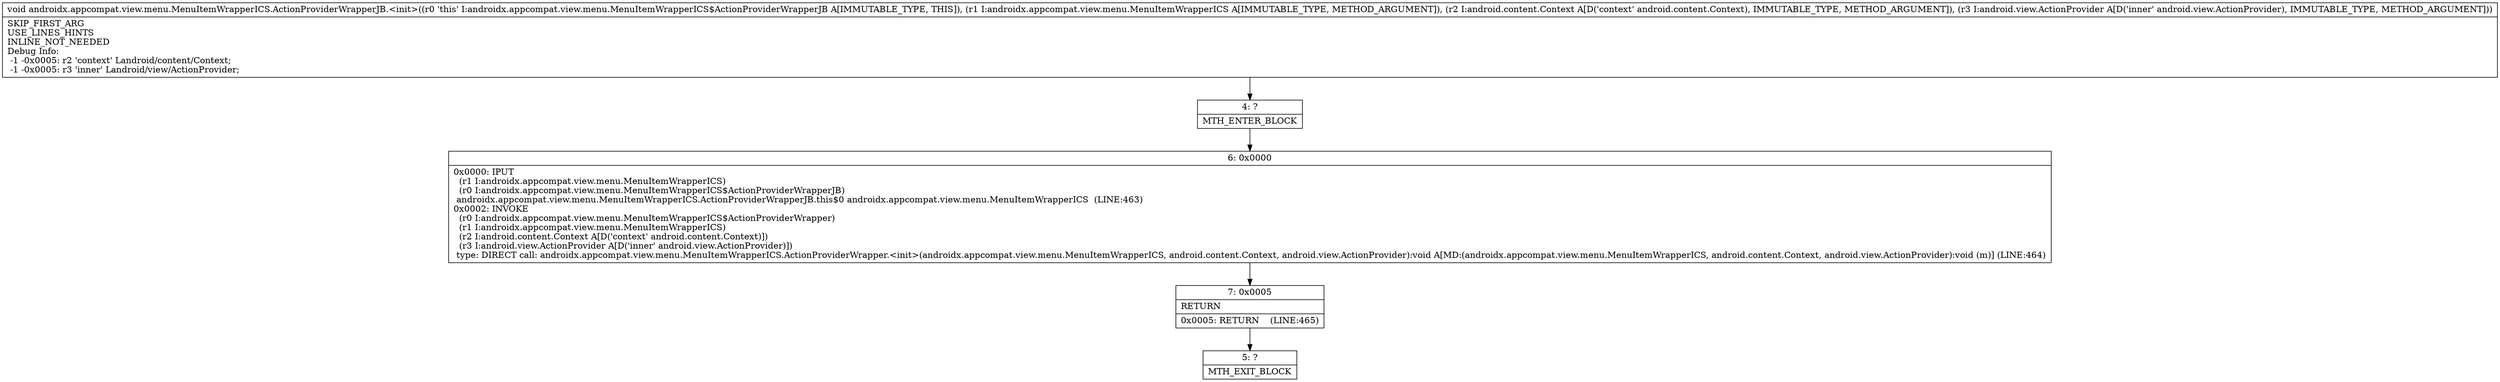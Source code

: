 digraph "CFG forandroidx.appcompat.view.menu.MenuItemWrapperICS.ActionProviderWrapperJB.\<init\>(Landroidx\/appcompat\/view\/menu\/MenuItemWrapperICS;Landroid\/content\/Context;Landroid\/view\/ActionProvider;)V" {
Node_4 [shape=record,label="{4\:\ ?|MTH_ENTER_BLOCK\l}"];
Node_6 [shape=record,label="{6\:\ 0x0000|0x0000: IPUT  \l  (r1 I:androidx.appcompat.view.menu.MenuItemWrapperICS)\l  (r0 I:androidx.appcompat.view.menu.MenuItemWrapperICS$ActionProviderWrapperJB)\l androidx.appcompat.view.menu.MenuItemWrapperICS.ActionProviderWrapperJB.this$0 androidx.appcompat.view.menu.MenuItemWrapperICS  (LINE:463)\l0x0002: INVOKE  \l  (r0 I:androidx.appcompat.view.menu.MenuItemWrapperICS$ActionProviderWrapper)\l  (r1 I:androidx.appcompat.view.menu.MenuItemWrapperICS)\l  (r2 I:android.content.Context A[D('context' android.content.Context)])\l  (r3 I:android.view.ActionProvider A[D('inner' android.view.ActionProvider)])\l type: DIRECT call: androidx.appcompat.view.menu.MenuItemWrapperICS.ActionProviderWrapper.\<init\>(androidx.appcompat.view.menu.MenuItemWrapperICS, android.content.Context, android.view.ActionProvider):void A[MD:(androidx.appcompat.view.menu.MenuItemWrapperICS, android.content.Context, android.view.ActionProvider):void (m)] (LINE:464)\l}"];
Node_7 [shape=record,label="{7\:\ 0x0005|RETURN\l|0x0005: RETURN    (LINE:465)\l}"];
Node_5 [shape=record,label="{5\:\ ?|MTH_EXIT_BLOCK\l}"];
MethodNode[shape=record,label="{void androidx.appcompat.view.menu.MenuItemWrapperICS.ActionProviderWrapperJB.\<init\>((r0 'this' I:androidx.appcompat.view.menu.MenuItemWrapperICS$ActionProviderWrapperJB A[IMMUTABLE_TYPE, THIS]), (r1 I:androidx.appcompat.view.menu.MenuItemWrapperICS A[IMMUTABLE_TYPE, METHOD_ARGUMENT]), (r2 I:android.content.Context A[D('context' android.content.Context), IMMUTABLE_TYPE, METHOD_ARGUMENT]), (r3 I:android.view.ActionProvider A[D('inner' android.view.ActionProvider), IMMUTABLE_TYPE, METHOD_ARGUMENT]))  | SKIP_FIRST_ARG\lUSE_LINES_HINTS\lINLINE_NOT_NEEDED\lDebug Info:\l  \-1 \-0x0005: r2 'context' Landroid\/content\/Context;\l  \-1 \-0x0005: r3 'inner' Landroid\/view\/ActionProvider;\l}"];
MethodNode -> Node_4;Node_4 -> Node_6;
Node_6 -> Node_7;
Node_7 -> Node_5;
}

